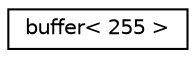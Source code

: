 digraph "Graphical Class Hierarchy"
{
  edge [fontname="Helvetica",fontsize="10",labelfontname="Helvetica",labelfontsize="10"];
  node [fontname="Helvetica",fontsize="10",shape=record];
  rankdir="LR";
  Node0 [label="buffer\< 255 \>",height=0.2,width=0.4,color="black", fillcolor="white", style="filled",URL="$classbuffer.html"];
}
